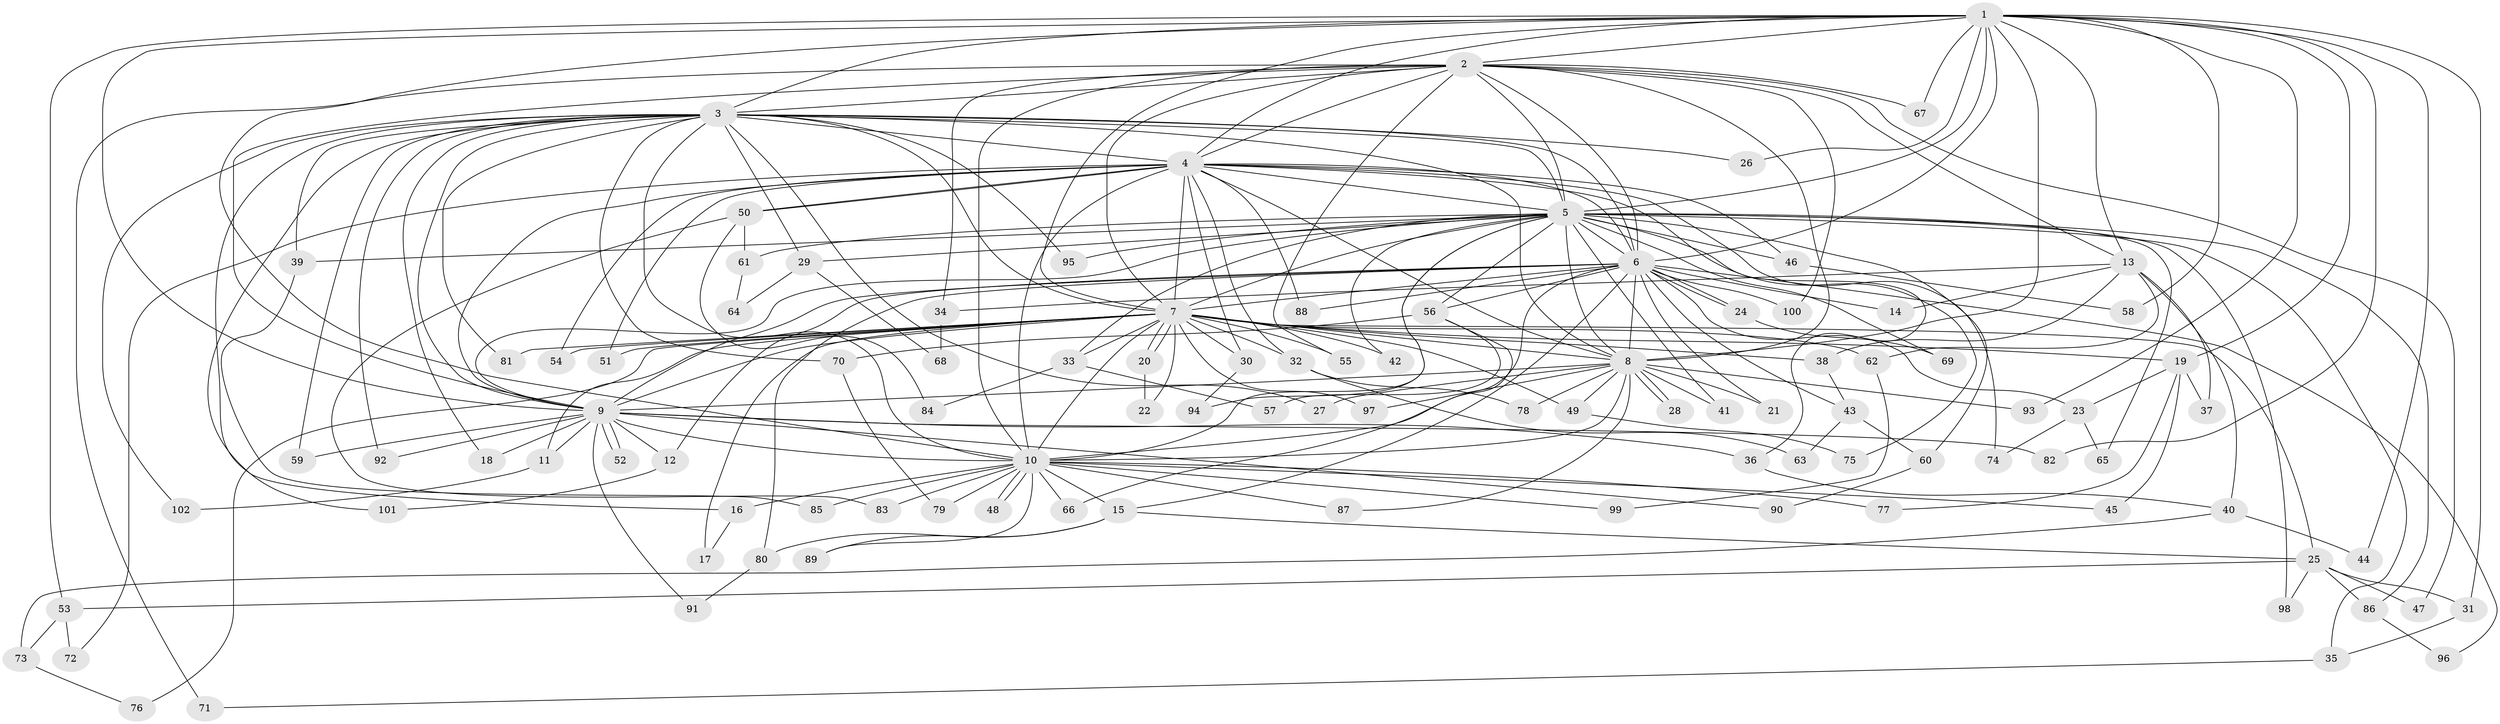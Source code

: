 // Generated by graph-tools (version 1.1) at 2025/01/03/09/25 03:01:28]
// undirected, 102 vertices, 229 edges
graph export_dot {
graph [start="1"]
  node [color=gray90,style=filled];
  1;
  2;
  3;
  4;
  5;
  6;
  7;
  8;
  9;
  10;
  11;
  12;
  13;
  14;
  15;
  16;
  17;
  18;
  19;
  20;
  21;
  22;
  23;
  24;
  25;
  26;
  27;
  28;
  29;
  30;
  31;
  32;
  33;
  34;
  35;
  36;
  37;
  38;
  39;
  40;
  41;
  42;
  43;
  44;
  45;
  46;
  47;
  48;
  49;
  50;
  51;
  52;
  53;
  54;
  55;
  56;
  57;
  58;
  59;
  60;
  61;
  62;
  63;
  64;
  65;
  66;
  67;
  68;
  69;
  70;
  71;
  72;
  73;
  74;
  75;
  76;
  77;
  78;
  79;
  80;
  81;
  82;
  83;
  84;
  85;
  86;
  87;
  88;
  89;
  90;
  91;
  92;
  93;
  94;
  95;
  96;
  97;
  98;
  99;
  100;
  101;
  102;
  1 -- 2;
  1 -- 3;
  1 -- 4;
  1 -- 5;
  1 -- 6;
  1 -- 7;
  1 -- 8;
  1 -- 9;
  1 -- 10;
  1 -- 13;
  1 -- 19;
  1 -- 26;
  1 -- 31;
  1 -- 44;
  1 -- 53;
  1 -- 58;
  1 -- 67;
  1 -- 82;
  1 -- 93;
  2 -- 3;
  2 -- 4;
  2 -- 5;
  2 -- 6;
  2 -- 7;
  2 -- 8;
  2 -- 9;
  2 -- 10;
  2 -- 13;
  2 -- 34;
  2 -- 47;
  2 -- 55;
  2 -- 67;
  2 -- 71;
  2 -- 100;
  3 -- 4;
  3 -- 5;
  3 -- 6;
  3 -- 7;
  3 -- 8;
  3 -- 9;
  3 -- 10;
  3 -- 16;
  3 -- 18;
  3 -- 26;
  3 -- 27;
  3 -- 29;
  3 -- 39;
  3 -- 59;
  3 -- 70;
  3 -- 81;
  3 -- 92;
  3 -- 95;
  3 -- 101;
  3 -- 102;
  4 -- 5;
  4 -- 6;
  4 -- 7;
  4 -- 8;
  4 -- 9;
  4 -- 10;
  4 -- 30;
  4 -- 32;
  4 -- 36;
  4 -- 46;
  4 -- 50;
  4 -- 50;
  4 -- 51;
  4 -- 54;
  4 -- 72;
  4 -- 74;
  4 -- 88;
  5 -- 6;
  5 -- 7;
  5 -- 8;
  5 -- 9;
  5 -- 10;
  5 -- 29;
  5 -- 33;
  5 -- 35;
  5 -- 39;
  5 -- 41;
  5 -- 42;
  5 -- 46;
  5 -- 56;
  5 -- 60;
  5 -- 61;
  5 -- 65;
  5 -- 69;
  5 -- 75;
  5 -- 86;
  5 -- 94;
  5 -- 95;
  5 -- 98;
  6 -- 7;
  6 -- 8;
  6 -- 9;
  6 -- 10;
  6 -- 12;
  6 -- 14;
  6 -- 15;
  6 -- 21;
  6 -- 23;
  6 -- 24;
  6 -- 24;
  6 -- 43;
  6 -- 56;
  6 -- 80;
  6 -- 88;
  6 -- 96;
  6 -- 100;
  7 -- 8;
  7 -- 9;
  7 -- 10;
  7 -- 11;
  7 -- 17;
  7 -- 19;
  7 -- 20;
  7 -- 20;
  7 -- 22;
  7 -- 25;
  7 -- 30;
  7 -- 32;
  7 -- 33;
  7 -- 38;
  7 -- 42;
  7 -- 49;
  7 -- 51;
  7 -- 54;
  7 -- 55;
  7 -- 62;
  7 -- 76;
  7 -- 81;
  7 -- 97;
  8 -- 9;
  8 -- 10;
  8 -- 21;
  8 -- 27;
  8 -- 28;
  8 -- 28;
  8 -- 41;
  8 -- 49;
  8 -- 78;
  8 -- 87;
  8 -- 93;
  8 -- 97;
  9 -- 10;
  9 -- 11;
  9 -- 12;
  9 -- 18;
  9 -- 36;
  9 -- 52;
  9 -- 52;
  9 -- 59;
  9 -- 82;
  9 -- 90;
  9 -- 91;
  9 -- 92;
  10 -- 15;
  10 -- 16;
  10 -- 45;
  10 -- 48;
  10 -- 48;
  10 -- 66;
  10 -- 77;
  10 -- 79;
  10 -- 83;
  10 -- 85;
  10 -- 87;
  10 -- 89;
  10 -- 99;
  11 -- 102;
  12 -- 101;
  13 -- 14;
  13 -- 34;
  13 -- 37;
  13 -- 38;
  13 -- 40;
  13 -- 62;
  15 -- 25;
  15 -- 80;
  15 -- 89;
  16 -- 17;
  19 -- 23;
  19 -- 37;
  19 -- 45;
  19 -- 77;
  20 -- 22;
  23 -- 65;
  23 -- 74;
  24 -- 69;
  25 -- 31;
  25 -- 47;
  25 -- 53;
  25 -- 86;
  25 -- 98;
  29 -- 64;
  29 -- 68;
  30 -- 94;
  31 -- 35;
  32 -- 63;
  32 -- 78;
  33 -- 57;
  33 -- 84;
  34 -- 68;
  35 -- 71;
  36 -- 40;
  38 -- 43;
  39 -- 85;
  40 -- 44;
  40 -- 73;
  43 -- 60;
  43 -- 63;
  46 -- 58;
  49 -- 75;
  50 -- 61;
  50 -- 83;
  50 -- 84;
  53 -- 72;
  53 -- 73;
  56 -- 57;
  56 -- 66;
  56 -- 70;
  60 -- 90;
  61 -- 64;
  62 -- 99;
  70 -- 79;
  73 -- 76;
  80 -- 91;
  86 -- 96;
}
